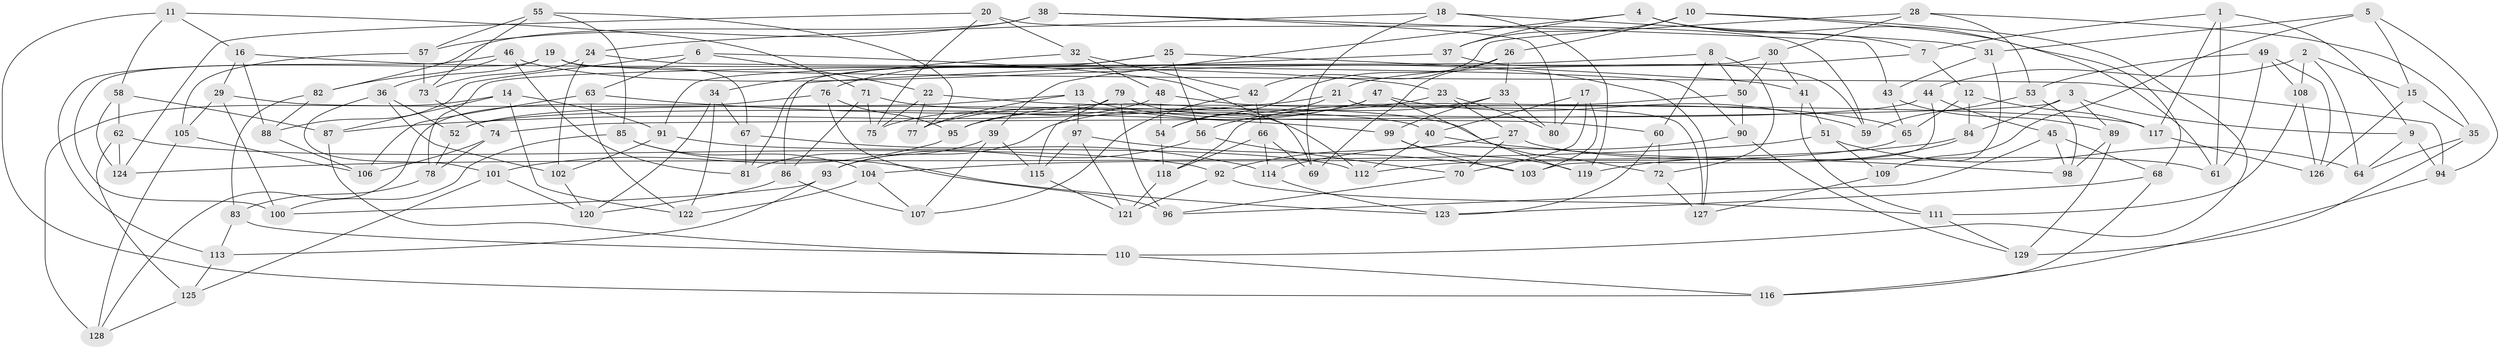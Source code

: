 // Generated by graph-tools (version 1.1) at 2025/26/03/09/25 03:26:55]
// undirected, 129 vertices, 258 edges
graph export_dot {
graph [start="1"]
  node [color=gray90,style=filled];
  1;
  2;
  3;
  4;
  5;
  6;
  7;
  8;
  9;
  10;
  11;
  12;
  13;
  14;
  15;
  16;
  17;
  18;
  19;
  20;
  21;
  22;
  23;
  24;
  25;
  26;
  27;
  28;
  29;
  30;
  31;
  32;
  33;
  34;
  35;
  36;
  37;
  38;
  39;
  40;
  41;
  42;
  43;
  44;
  45;
  46;
  47;
  48;
  49;
  50;
  51;
  52;
  53;
  54;
  55;
  56;
  57;
  58;
  59;
  60;
  61;
  62;
  63;
  64;
  65;
  66;
  67;
  68;
  69;
  70;
  71;
  72;
  73;
  74;
  75;
  76;
  77;
  78;
  79;
  80;
  81;
  82;
  83;
  84;
  85;
  86;
  87;
  88;
  89;
  90;
  91;
  92;
  93;
  94;
  95;
  96;
  97;
  98;
  99;
  100;
  101;
  102;
  103;
  104;
  105;
  106;
  107;
  108;
  109;
  110;
  111;
  112;
  113;
  114;
  115;
  116;
  117;
  118;
  119;
  120;
  121;
  122;
  123;
  124;
  125;
  126;
  127;
  128;
  129;
  1 -- 7;
  1 -- 9;
  1 -- 117;
  1 -- 61;
  2 -- 64;
  2 -- 44;
  2 -- 15;
  2 -- 108;
  3 -- 74;
  3 -- 84;
  3 -- 89;
  3 -- 9;
  4 -- 39;
  4 -- 7;
  4 -- 37;
  4 -- 61;
  5 -- 94;
  5 -- 31;
  5 -- 15;
  5 -- 109;
  6 -- 22;
  6 -- 88;
  6 -- 69;
  6 -- 63;
  7 -- 12;
  7 -- 21;
  8 -- 78;
  8 -- 72;
  8 -- 60;
  8 -- 50;
  9 -- 94;
  9 -- 64;
  10 -- 26;
  10 -- 37;
  10 -- 110;
  10 -- 68;
  11 -- 116;
  11 -- 16;
  11 -- 58;
  11 -- 71;
  12 -- 84;
  12 -- 65;
  12 -- 117;
  13 -- 52;
  13 -- 77;
  13 -- 60;
  13 -- 97;
  14 -- 91;
  14 -- 128;
  14 -- 87;
  14 -- 122;
  15 -- 35;
  15 -- 126;
  16 -- 23;
  16 -- 88;
  16 -- 29;
  17 -- 103;
  17 -- 40;
  17 -- 70;
  17 -- 80;
  18 -- 119;
  18 -- 31;
  18 -- 24;
  18 -- 69;
  19 -- 100;
  19 -- 94;
  19 -- 36;
  19 -- 67;
  20 -- 59;
  20 -- 32;
  20 -- 75;
  20 -- 124;
  21 -- 87;
  21 -- 127;
  21 -- 54;
  22 -- 77;
  22 -- 75;
  22 -- 117;
  23 -- 27;
  23 -- 95;
  23 -- 80;
  24 -- 73;
  24 -- 102;
  24 -- 90;
  25 -- 56;
  25 -- 76;
  25 -- 41;
  25 -- 86;
  26 -- 54;
  26 -- 69;
  26 -- 33;
  27 -- 61;
  27 -- 92;
  27 -- 70;
  28 -- 42;
  28 -- 35;
  28 -- 53;
  28 -- 30;
  29 -- 105;
  29 -- 100;
  29 -- 40;
  30 -- 50;
  30 -- 41;
  30 -- 91;
  31 -- 43;
  31 -- 109;
  32 -- 48;
  32 -- 42;
  32 -- 34;
  33 -- 80;
  33 -- 99;
  33 -- 56;
  34 -- 67;
  34 -- 122;
  34 -- 120;
  35 -- 64;
  35 -- 129;
  36 -- 101;
  36 -- 52;
  36 -- 102;
  37 -- 59;
  37 -- 81;
  38 -- 80;
  38 -- 82;
  38 -- 43;
  38 -- 57;
  39 -- 115;
  39 -- 81;
  39 -- 107;
  40 -- 112;
  40 -- 98;
  41 -- 51;
  41 -- 111;
  42 -- 107;
  42 -- 66;
  43 -- 89;
  43 -- 65;
  44 -- 103;
  44 -- 52;
  44 -- 45;
  45 -- 98;
  45 -- 68;
  45 -- 96;
  46 -- 127;
  46 -- 113;
  46 -- 82;
  46 -- 81;
  47 -- 119;
  47 -- 77;
  47 -- 59;
  47 -- 93;
  48 -- 75;
  48 -- 65;
  48 -- 54;
  49 -- 108;
  49 -- 53;
  49 -- 61;
  49 -- 126;
  50 -- 118;
  50 -- 90;
  51 -- 109;
  51 -- 124;
  51 -- 64;
  52 -- 78;
  53 -- 59;
  53 -- 98;
  54 -- 118;
  55 -- 77;
  55 -- 73;
  55 -- 57;
  55 -- 85;
  56 -- 70;
  56 -- 93;
  57 -- 105;
  57 -- 73;
  58 -- 124;
  58 -- 62;
  58 -- 87;
  60 -- 72;
  60 -- 123;
  62 -- 125;
  62 -- 92;
  62 -- 124;
  63 -- 106;
  63 -- 99;
  63 -- 122;
  65 -- 112;
  66 -- 114;
  66 -- 118;
  66 -- 69;
  67 -- 114;
  67 -- 81;
  68 -- 123;
  68 -- 116;
  70 -- 96;
  71 -- 75;
  71 -- 72;
  71 -- 86;
  72 -- 127;
  73 -- 74;
  74 -- 78;
  74 -- 106;
  76 -- 128;
  76 -- 96;
  76 -- 95;
  78 -- 83;
  79 -- 95;
  79 -- 96;
  79 -- 112;
  79 -- 115;
  82 -- 83;
  82 -- 88;
  83 -- 110;
  83 -- 113;
  84 -- 104;
  84 -- 119;
  85 -- 100;
  85 -- 123;
  85 -- 104;
  86 -- 120;
  86 -- 107;
  87 -- 110;
  88 -- 106;
  89 -- 129;
  89 -- 98;
  90 -- 114;
  90 -- 129;
  91 -- 112;
  91 -- 102;
  92 -- 121;
  92 -- 111;
  93 -- 113;
  93 -- 100;
  94 -- 116;
  95 -- 101;
  97 -- 103;
  97 -- 115;
  97 -- 121;
  99 -- 103;
  99 -- 119;
  101 -- 120;
  101 -- 125;
  102 -- 120;
  104 -- 122;
  104 -- 107;
  105 -- 128;
  105 -- 106;
  108 -- 111;
  108 -- 126;
  109 -- 127;
  110 -- 116;
  111 -- 129;
  113 -- 125;
  114 -- 123;
  115 -- 121;
  117 -- 126;
  118 -- 121;
  125 -- 128;
}
